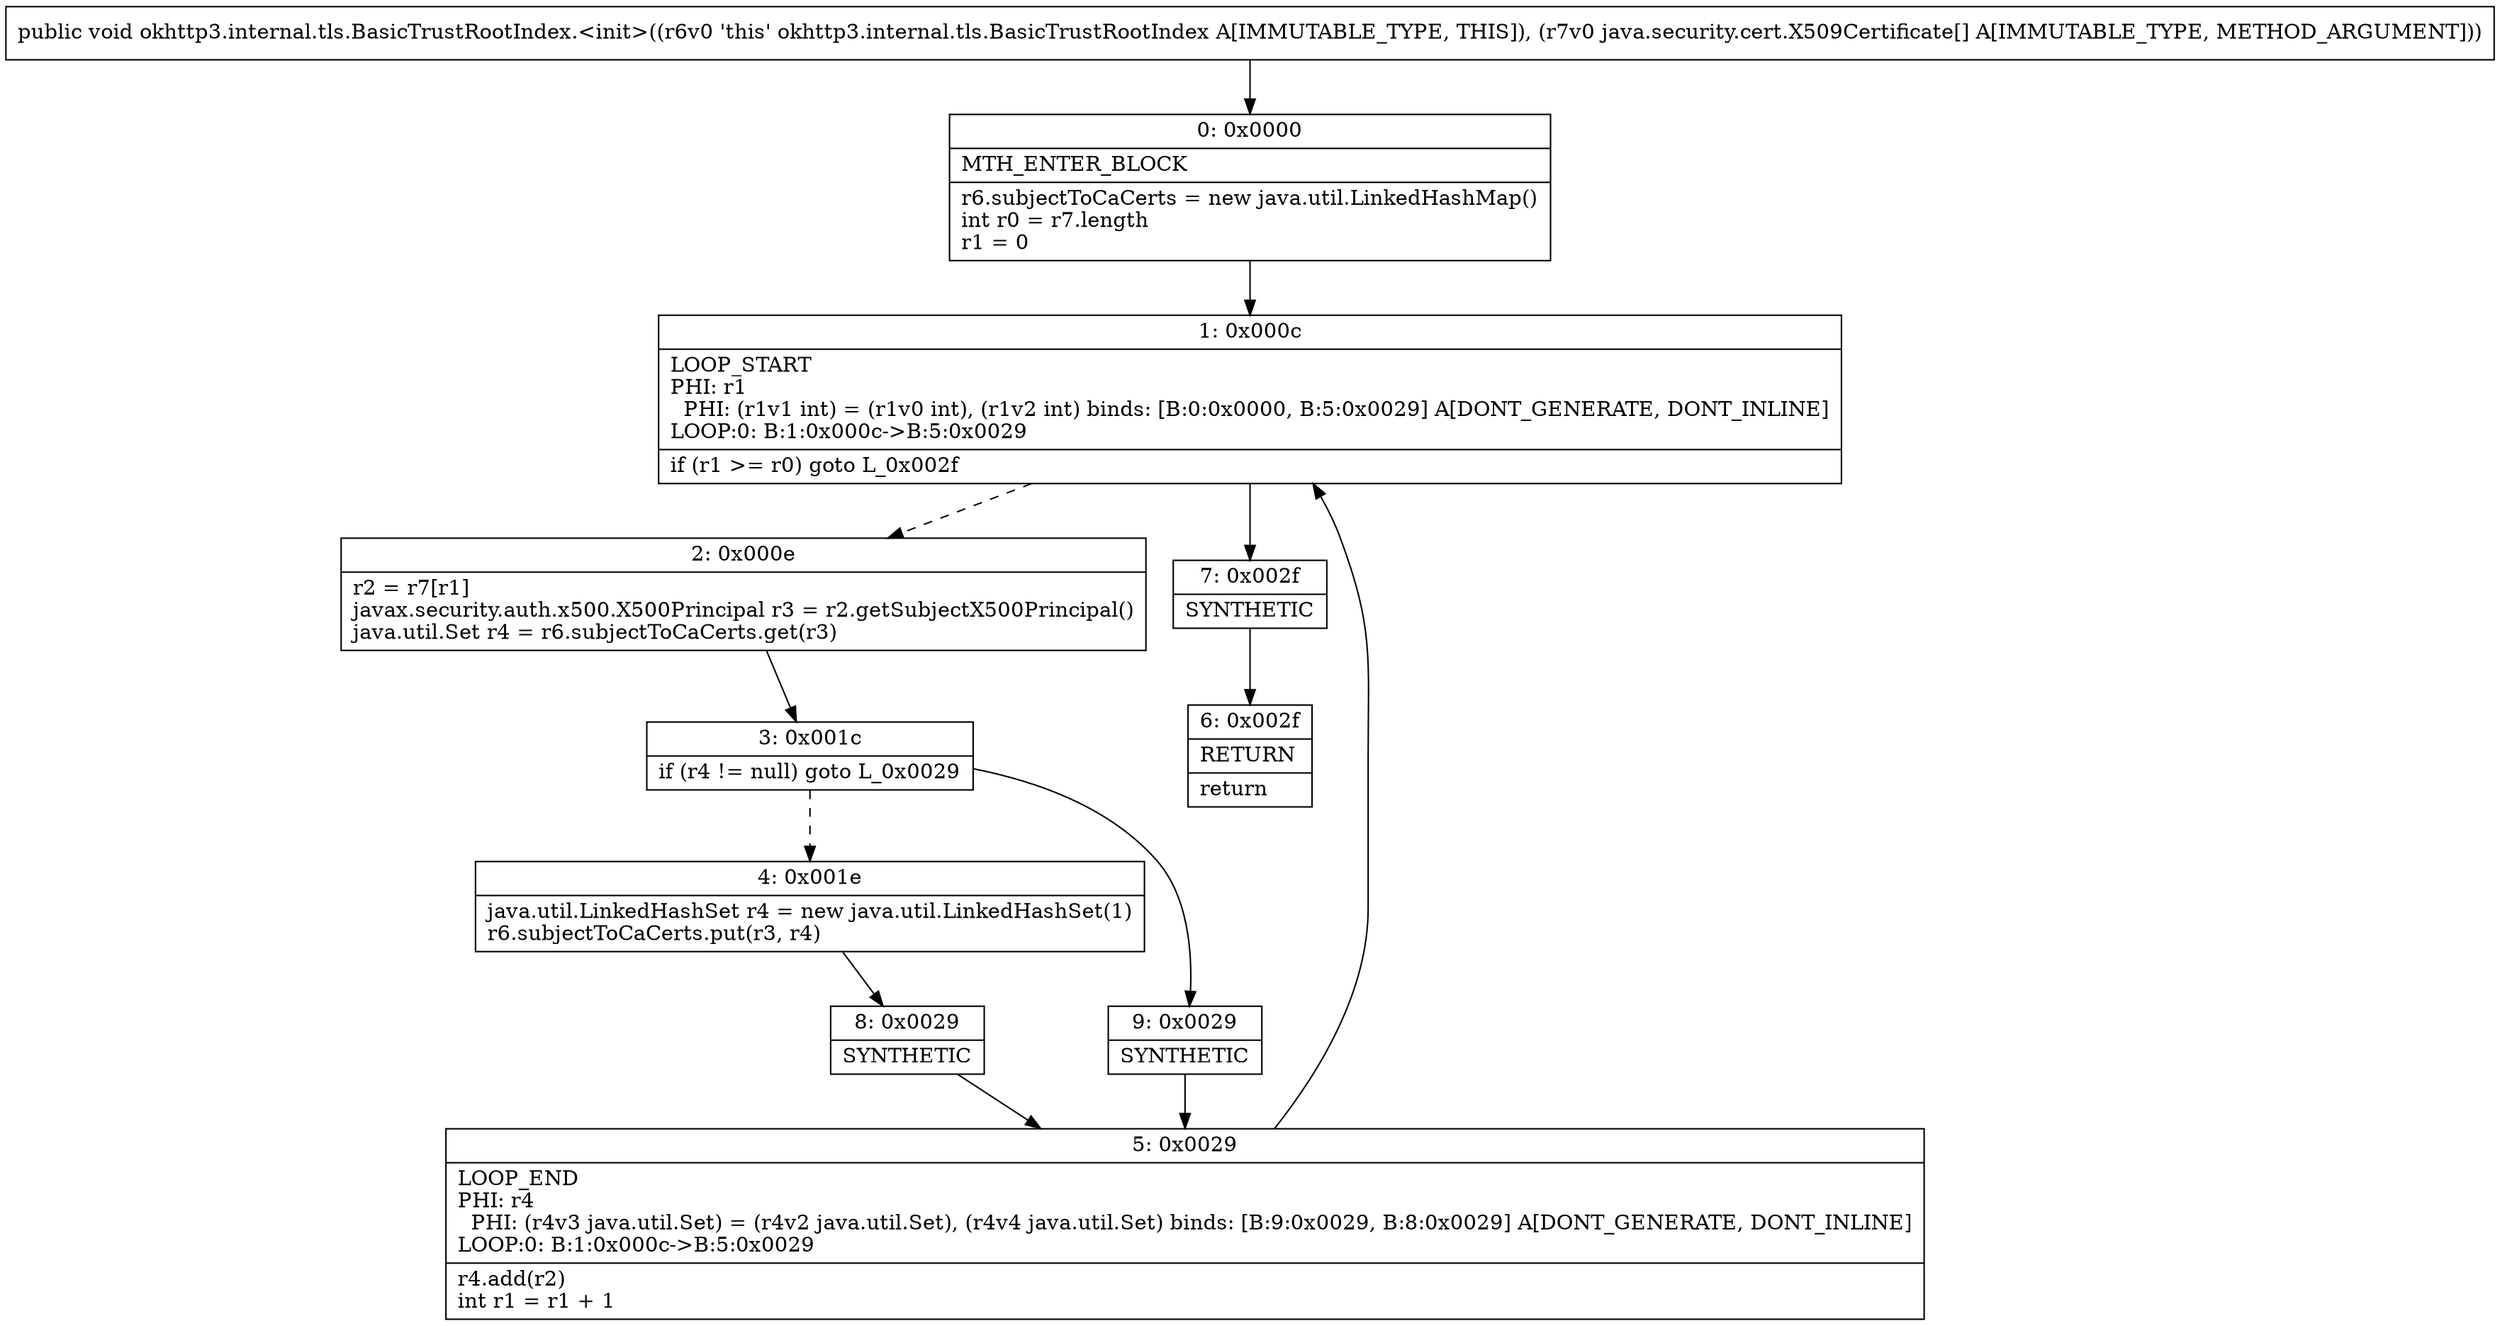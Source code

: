 digraph "CFG forokhttp3.internal.tls.BasicTrustRootIndex.\<init\>([Ljava\/security\/cert\/X509Certificate;)V" {
Node_0 [shape=record,label="{0\:\ 0x0000|MTH_ENTER_BLOCK\l|r6.subjectToCaCerts = new java.util.LinkedHashMap()\lint r0 = r7.length\lr1 = 0\l}"];
Node_1 [shape=record,label="{1\:\ 0x000c|LOOP_START\lPHI: r1 \l  PHI: (r1v1 int) = (r1v0 int), (r1v2 int) binds: [B:0:0x0000, B:5:0x0029] A[DONT_GENERATE, DONT_INLINE]\lLOOP:0: B:1:0x000c\-\>B:5:0x0029\l|if (r1 \>= r0) goto L_0x002f\l}"];
Node_2 [shape=record,label="{2\:\ 0x000e|r2 = r7[r1]\ljavax.security.auth.x500.X500Principal r3 = r2.getSubjectX500Principal()\ljava.util.Set r4 = r6.subjectToCaCerts.get(r3)\l}"];
Node_3 [shape=record,label="{3\:\ 0x001c|if (r4 != null) goto L_0x0029\l}"];
Node_4 [shape=record,label="{4\:\ 0x001e|java.util.LinkedHashSet r4 = new java.util.LinkedHashSet(1)\lr6.subjectToCaCerts.put(r3, r4)\l}"];
Node_5 [shape=record,label="{5\:\ 0x0029|LOOP_END\lPHI: r4 \l  PHI: (r4v3 java.util.Set) = (r4v2 java.util.Set), (r4v4 java.util.Set) binds: [B:9:0x0029, B:8:0x0029] A[DONT_GENERATE, DONT_INLINE]\lLOOP:0: B:1:0x000c\-\>B:5:0x0029\l|r4.add(r2)\lint r1 = r1 + 1\l}"];
Node_6 [shape=record,label="{6\:\ 0x002f|RETURN\l|return\l}"];
Node_7 [shape=record,label="{7\:\ 0x002f|SYNTHETIC\l}"];
Node_8 [shape=record,label="{8\:\ 0x0029|SYNTHETIC\l}"];
Node_9 [shape=record,label="{9\:\ 0x0029|SYNTHETIC\l}"];
MethodNode[shape=record,label="{public void okhttp3.internal.tls.BasicTrustRootIndex.\<init\>((r6v0 'this' okhttp3.internal.tls.BasicTrustRootIndex A[IMMUTABLE_TYPE, THIS]), (r7v0 java.security.cert.X509Certificate[] A[IMMUTABLE_TYPE, METHOD_ARGUMENT])) }"];
MethodNode -> Node_0;
Node_0 -> Node_1;
Node_1 -> Node_2[style=dashed];
Node_1 -> Node_7;
Node_2 -> Node_3;
Node_3 -> Node_4[style=dashed];
Node_3 -> Node_9;
Node_4 -> Node_8;
Node_5 -> Node_1;
Node_7 -> Node_6;
Node_8 -> Node_5;
Node_9 -> Node_5;
}

